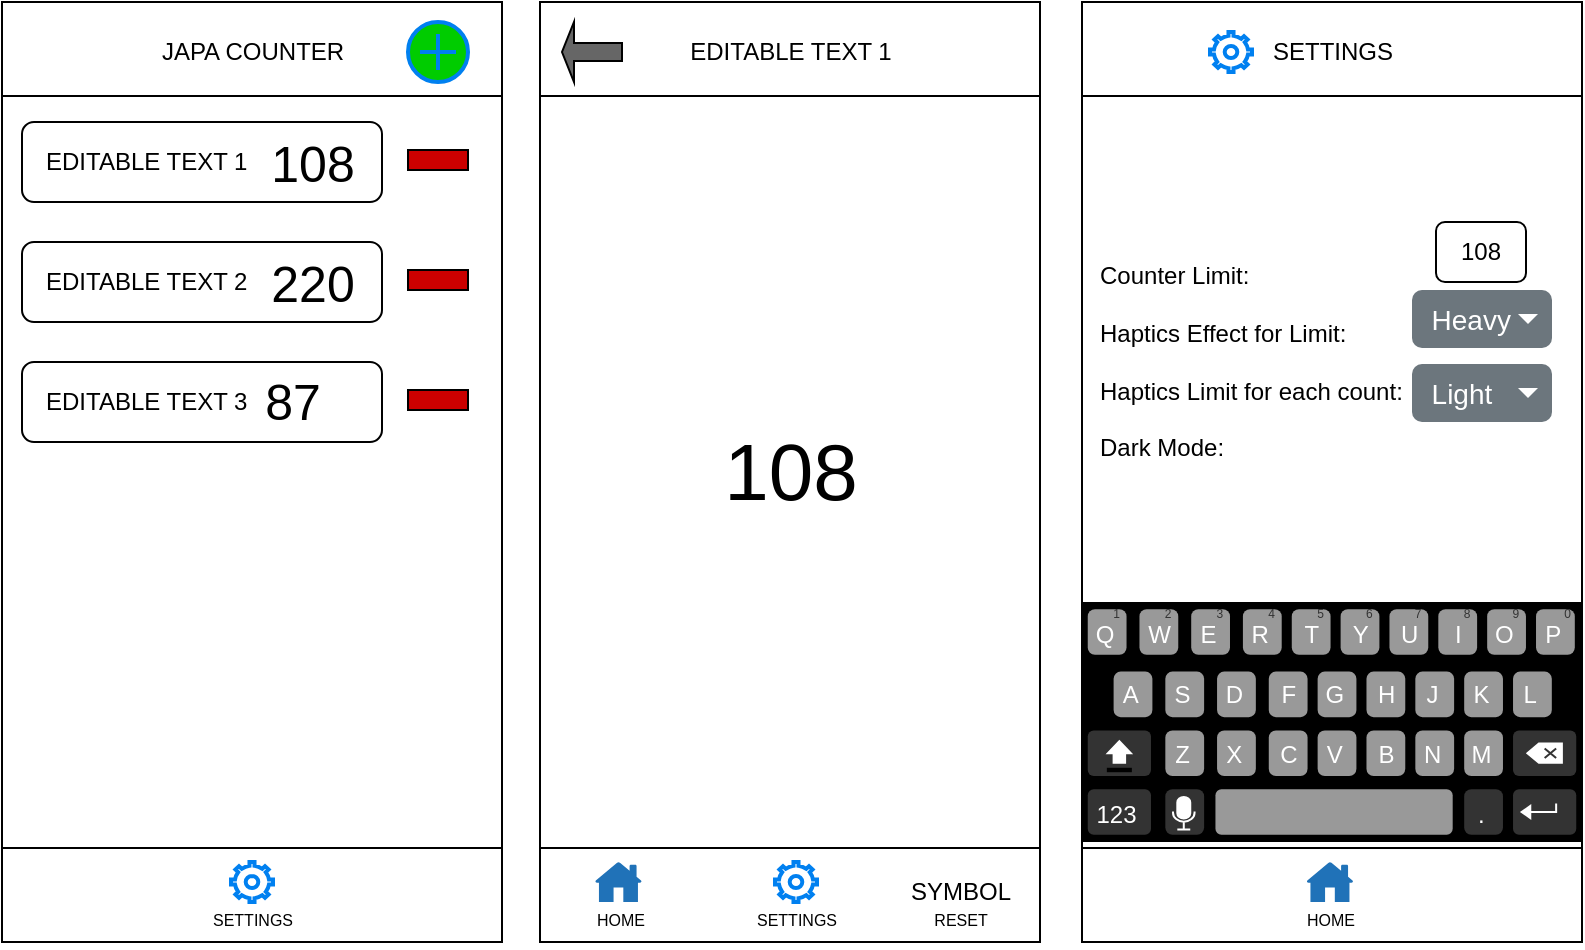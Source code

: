<mxfile version="28.1.2">
  <diagram name="Page-1" id="dfNJQbDvSDNy0ns53r4n">
    <mxGraphModel dx="1186" dy="746" grid="1" gridSize="10" guides="1" tooltips="1" connect="1" arrows="1" fold="1" page="1" pageScale="1" pageWidth="827" pageHeight="1169" math="0" shadow="0">
      <root>
        <mxCell id="0" />
        <mxCell id="1" parent="0" />
        <mxCell id="suief4yFfAgGJzJjzFjQ-1" value="" style="shape=process;whiteSpace=wrap;html=1;backgroundOutline=1;rotation=90;" vertex="1" parent="1">
          <mxGeometry x="-90" y="190" width="470" height="250" as="geometry" />
        </mxCell>
        <mxCell id="suief4yFfAgGJzJjzFjQ-2" value="" style="shape=process;whiteSpace=wrap;html=1;backgroundOutline=1;rotation=90;" vertex="1" parent="1">
          <mxGeometry x="179" y="190" width="470" height="250" as="geometry" />
        </mxCell>
        <mxCell id="suief4yFfAgGJzJjzFjQ-3" value="" style="shape=process;whiteSpace=wrap;html=1;backgroundOutline=1;rotation=90;" vertex="1" parent="1">
          <mxGeometry x="450" y="190" width="470" height="250" as="geometry" />
        </mxCell>
        <mxCell id="suief4yFfAgGJzJjzFjQ-4" value="JAPA COUNTER" style="text;html=1;align=center;verticalAlign=middle;resizable=0;points=[];autosize=1;strokeColor=none;fillColor=none;" vertex="1" parent="1">
          <mxGeometry x="90" y="90" width="110" height="30" as="geometry" />
        </mxCell>
        <mxCell id="suief4yFfAgGJzJjzFjQ-5" value="&amp;nbsp; &amp;nbsp;EDITABLE TEXT 1" style="rounded=1;whiteSpace=wrap;html=1;align=left;" vertex="1" parent="1">
          <mxGeometry x="30" y="140" width="180" height="40" as="geometry" />
        </mxCell>
        <mxCell id="suief4yFfAgGJzJjzFjQ-14" value="" style="html=1;verticalLabelPosition=bottom;align=center;labelBackgroundColor=#ffffff;verticalAlign=top;strokeWidth=2;strokeColor=#0080F0;shadow=0;dashed=0;shape=mxgraph.ios7.icons.add;fillColor=#00CC00;" vertex="1" parent="1">
          <mxGeometry x="223" y="90" width="30" height="30" as="geometry" />
        </mxCell>
        <mxCell id="suief4yFfAgGJzJjzFjQ-17" value="" style="whiteSpace=wrap;html=1;fillColor=#CC0000;" vertex="1" parent="1">
          <mxGeometry x="223" y="154" width="30" height="10" as="geometry" />
        </mxCell>
        <mxCell id="suief4yFfAgGJzJjzFjQ-20" value="&amp;nbsp; &amp;nbsp;EDITABLE TEXT 2" style="rounded=1;whiteSpace=wrap;html=1;align=left;" vertex="1" parent="1">
          <mxGeometry x="30" y="200" width="180" height="40" as="geometry" />
        </mxCell>
        <mxCell id="suief4yFfAgGJzJjzFjQ-21" value="" style="whiteSpace=wrap;html=1;fillColor=#CC0000;strokeColor=default;align=center;verticalAlign=middle;fontFamily=Helvetica;fontSize=12;fontColor=default;" vertex="1" parent="1">
          <mxGeometry x="223" y="214" width="30" height="10" as="geometry" />
        </mxCell>
        <mxCell id="suief4yFfAgGJzJjzFjQ-22" value="&amp;nbsp; &amp;nbsp;EDITABLE TEXT 3" style="rounded=1;whiteSpace=wrap;html=1;align=left;" vertex="1" parent="1">
          <mxGeometry x="30" y="260" width="180" height="40" as="geometry" />
        </mxCell>
        <mxCell id="suief4yFfAgGJzJjzFjQ-23" value="" style="whiteSpace=wrap;html=1;fillColor=#CC0000;strokeColor=default;align=center;verticalAlign=middle;fontFamily=Helvetica;fontSize=12;fontColor=default;" vertex="1" parent="1">
          <mxGeometry x="223" y="274" width="30" height="10" as="geometry" />
        </mxCell>
        <mxCell id="suief4yFfAgGJzJjzFjQ-25" value="EDITABLE TEXT 1" style="text;html=1;align=center;verticalAlign=middle;resizable=0;points=[];autosize=1;strokeColor=none;fillColor=none;" vertex="1" parent="1">
          <mxGeometry x="354" y="90" width="120" height="30" as="geometry" />
        </mxCell>
        <mxCell id="suief4yFfAgGJzJjzFjQ-26" value="&lt;font style=&quot;font-size: 40px;&quot;&gt;108&lt;/font&gt;" style="text;html=1;align=center;verticalAlign=middle;resizable=0;points=[];autosize=1;strokeColor=none;fillColor=none;" vertex="1" parent="1">
          <mxGeometry x="369" y="284" width="90" height="60" as="geometry" />
        </mxCell>
        <mxCell id="suief4yFfAgGJzJjzFjQ-27" value="&lt;font style=&quot;font-size: 25px;&quot;&gt;108&lt;/font&gt;" style="text;html=1;align=center;verticalAlign=middle;resizable=0;points=[];autosize=1;strokeColor=none;fillColor=none;" vertex="1" parent="1">
          <mxGeometry x="140" y="140" width="70" height="40" as="geometry" />
        </mxCell>
        <mxCell id="suief4yFfAgGJzJjzFjQ-28" value="&lt;font style=&quot;font-size: 25px;&quot;&gt;220&lt;/font&gt;" style="text;html=1;align=center;verticalAlign=middle;resizable=0;points=[];autosize=1;strokeColor=none;fillColor=none;" vertex="1" parent="1">
          <mxGeometry x="140" y="200" width="70" height="40" as="geometry" />
        </mxCell>
        <mxCell id="suief4yFfAgGJzJjzFjQ-29" value="&lt;font style=&quot;font-size: 25px;&quot;&gt;87&lt;/font&gt;" style="text;html=1;align=center;verticalAlign=middle;resizable=0;points=[];autosize=1;strokeColor=none;fillColor=none;" vertex="1" parent="1">
          <mxGeometry x="140" y="259" width="50" height="40" as="geometry" />
        </mxCell>
        <mxCell id="suief4yFfAgGJzJjzFjQ-30" value="" style="shape=singleArrow;direction=west;whiteSpace=wrap;html=1;fillColor=#666666;" vertex="1" parent="1">
          <mxGeometry x="300" y="90" width="30" height="30" as="geometry" />
        </mxCell>
        <mxCell id="suief4yFfAgGJzJjzFjQ-31" value="&lt;font style=&quot;font-size: 8px;&quot;&gt;RESET&lt;/font&gt;" style="text;html=1;align=center;verticalAlign=middle;resizable=0;points=[];autosize=1;strokeColor=none;fillColor=none;" vertex="1" parent="1">
          <mxGeometry x="474" y="523" width="50" height="30" as="geometry" />
        </mxCell>
        <mxCell id="suief4yFfAgGJzJjzFjQ-33" value="&lt;font style=&quot;font-size: 8px;&quot;&gt;HOME&lt;/font&gt;" style="text;html=1;align=center;verticalAlign=middle;resizable=0;points=[];autosize=1;strokeColor=none;fillColor=none;" vertex="1" parent="1">
          <mxGeometry x="304" y="523" width="50" height="30" as="geometry" />
        </mxCell>
        <mxCell id="suief4yFfAgGJzJjzFjQ-34" value="SYMBOL" style="text;html=1;align=center;verticalAlign=middle;resizable=0;points=[];autosize=1;strokeColor=none;fillColor=none;" vertex="1" parent="1">
          <mxGeometry x="464" y="510" width="70" height="30" as="geometry" />
        </mxCell>
        <mxCell id="suief4yFfAgGJzJjzFjQ-36" value="&lt;font style=&quot;font-size: 8px;&quot;&gt;SETTINGS&lt;/font&gt;" style="text;html=1;align=center;verticalAlign=middle;resizable=0;points=[];autosize=1;strokeColor=none;fillColor=none;" vertex="1" parent="1">
          <mxGeometry x="387" y="523" width="60" height="30" as="geometry" />
        </mxCell>
        <mxCell id="suief4yFfAgGJzJjzFjQ-40" value="&lt;font style=&quot;font-size: 8px;&quot;&gt;SETTINGS&lt;/font&gt;" style="text;html=1;align=center;verticalAlign=middle;resizable=0;points=[];autosize=1;strokeColor=none;fillColor=none;" vertex="1" parent="1">
          <mxGeometry x="115" y="523" width="60" height="30" as="geometry" />
        </mxCell>
        <mxCell id="suief4yFfAgGJzJjzFjQ-42" value="&lt;font style=&quot;font-size: 8px;&quot;&gt;HOME&lt;/font&gt;" style="text;html=1;align=center;verticalAlign=middle;resizable=0;points=[];autosize=1;strokeColor=none;fillColor=none;" vertex="1" parent="1">
          <mxGeometry x="659" y="523" width="50" height="30" as="geometry" />
        </mxCell>
        <mxCell id="suief4yFfAgGJzJjzFjQ-44" value="SETTINGS" style="text;html=1;align=center;verticalAlign=middle;resizable=0;points=[];autosize=1;strokeColor=none;fillColor=none;" vertex="1" parent="1">
          <mxGeometry x="645" y="90" width="80" height="30" as="geometry" />
        </mxCell>
        <mxCell id="suief4yFfAgGJzJjzFjQ-46" value="" style="html=1;verticalLabelPosition=bottom;align=center;labelBackgroundColor=#ffffff;verticalAlign=top;strokeWidth=2;strokeColor=#0080F0;shadow=0;dashed=0;shape=mxgraph.ios7.icons.settings;" vertex="1" parent="1">
          <mxGeometry x="406.5" y="510" width="21" height="20" as="geometry" />
        </mxCell>
        <mxCell id="suief4yFfAgGJzJjzFjQ-47" value="" style="html=1;verticalLabelPosition=bottom;align=center;labelBackgroundColor=#ffffff;verticalAlign=top;strokeWidth=2;strokeColor=#0080F0;shadow=0;dashed=0;shape=mxgraph.ios7.icons.settings;" vertex="1" parent="1">
          <mxGeometry x="624" y="95" width="21" height="20" as="geometry" />
        </mxCell>
        <mxCell id="suief4yFfAgGJzJjzFjQ-48" value="" style="sketch=0;pointerEvents=1;shadow=0;dashed=0;html=1;strokeColor=none;labelPosition=center;verticalLabelPosition=bottom;verticalAlign=top;outlineConnect=0;align=center;shape=mxgraph.office.concepts.home;fillColor=#2072B8;" vertex="1" parent="1">
          <mxGeometry x="316.5" y="510" width="23.5" height="20" as="geometry" />
        </mxCell>
        <mxCell id="suief4yFfAgGJzJjzFjQ-49" value="" style="sketch=0;pointerEvents=1;shadow=0;dashed=0;html=1;strokeColor=none;labelPosition=center;verticalLabelPosition=bottom;verticalAlign=top;outlineConnect=0;align=center;shape=mxgraph.office.concepts.home;fillColor=#2072B8;" vertex="1" parent="1">
          <mxGeometry x="672.25" y="510" width="23.5" height="20" as="geometry" />
        </mxCell>
        <mxCell id="suief4yFfAgGJzJjzFjQ-51" value="" style="html=1;verticalLabelPosition=bottom;align=center;labelBackgroundColor=#ffffff;verticalAlign=top;strokeWidth=2;strokeColor=#0080F0;shadow=0;dashed=0;shape=mxgraph.ios7.icons.settings;" vertex="1" parent="1">
          <mxGeometry x="134.5" y="510" width="21" height="20" as="geometry" />
        </mxCell>
        <mxCell id="suief4yFfAgGJzJjzFjQ-52" value="Counter Limit:&lt;div&gt;&lt;br&gt;&lt;div&gt;Haptics Effect for Limit:&amp;nbsp;&lt;/div&gt;&lt;div&gt;&lt;br&gt;&lt;/div&gt;&lt;div&gt;Haptics Limit for each count:&amp;nbsp;&lt;/div&gt;&lt;div&gt;&lt;br&gt;&lt;/div&gt;&lt;div&gt;Dark Mode:&amp;nbsp;&lt;/div&gt;&lt;/div&gt;" style="text;html=1;align=left;verticalAlign=middle;whiteSpace=wrap;rounded=0;" vertex="1" parent="1">
          <mxGeometry x="567" y="150" width="215" height="220" as="geometry" />
        </mxCell>
        <mxCell id="suief4yFfAgGJzJjzFjQ-53" value="" style="shape=image;html=1;verticalAlign=top;verticalLabelPosition=bottom;labelBackgroundColor=#ffffff;imageAspect=0;aspect=fixed;image=https://icons.diagrams.net/icon-cache1/Ionicons_Fill_Vol_2-2187/toggle-592.svg" vertex="1" parent="1">
          <mxGeometry x="760" y="290" width="22" height="22" as="geometry" />
        </mxCell>
        <mxCell id="suief4yFfAgGJzJjzFjQ-54" value="&amp;nbsp; Light" style="html=1;shadow=0;dashed=0;shape=mxgraph.bootstrap.rrect;rSize=5;strokeColor=none;strokeWidth=1;fillColor=#6C767D;fontColor=#ffffff;whiteSpace=wrap;align=left;verticalAlign=middle;fontStyle=0;fontSize=14;spacingRight=20;" vertex="1" parent="1">
          <mxGeometry x="725" y="261" width="70" height="29" as="geometry" />
        </mxCell>
        <mxCell id="suief4yFfAgGJzJjzFjQ-55" value="" style="shape=triangle;direction=south;fillColor=#ffffff;strokeColor=none;perimeter=none;" vertex="1" parent="suief4yFfAgGJzJjzFjQ-54">
          <mxGeometry x="1" y="0.5" width="10" height="5" relative="1" as="geometry">
            <mxPoint x="-17" y="-2.5" as="offset" />
          </mxGeometry>
        </mxCell>
        <mxCell id="suief4yFfAgGJzJjzFjQ-56" value="&amp;nbsp; Heavy" style="html=1;shadow=0;dashed=0;shape=mxgraph.bootstrap.rrect;rSize=5;strokeColor=none;strokeWidth=1;fillColor=#6C767D;fontColor=#ffffff;whiteSpace=wrap;align=left;verticalAlign=middle;fontStyle=0;fontSize=14;spacingRight=20;" vertex="1" parent="1">
          <mxGeometry x="725" y="224" width="70" height="29" as="geometry" />
        </mxCell>
        <mxCell id="suief4yFfAgGJzJjzFjQ-57" value="" style="shape=triangle;direction=south;fillColor=#ffffff;strokeColor=none;perimeter=none;" vertex="1" parent="suief4yFfAgGJzJjzFjQ-56">
          <mxGeometry x="1" y="0.5" width="10" height="5" relative="1" as="geometry">
            <mxPoint x="-17" y="-2.5" as="offset" />
          </mxGeometry>
        </mxCell>
        <mxCell id="suief4yFfAgGJzJjzFjQ-58" value="108" style="rounded=1;whiteSpace=wrap;html=1;" vertex="1" parent="1">
          <mxGeometry x="737" y="190" width="45" height="30" as="geometry" />
        </mxCell>
        <mxCell id="suief4yFfAgGJzJjzFjQ-59" value="" style="verticalLabelPosition=bottom;verticalAlign=top;html=1;shadow=0;dashed=0;strokeWidth=1;shape=mxgraph.android.keyboard;sketch=0;fillColorStyles=fillColor2,fillColor3,fillColor4,fillColor5;fillColor2=#000000;fillColor3=#333333;fillColor4=#ffffff;fillColor5=#999999;strokeColor=none;" vertex="1" parent="1">
          <mxGeometry x="560" y="380" width="250" height="120" as="geometry" />
        </mxCell>
      </root>
    </mxGraphModel>
  </diagram>
</mxfile>
